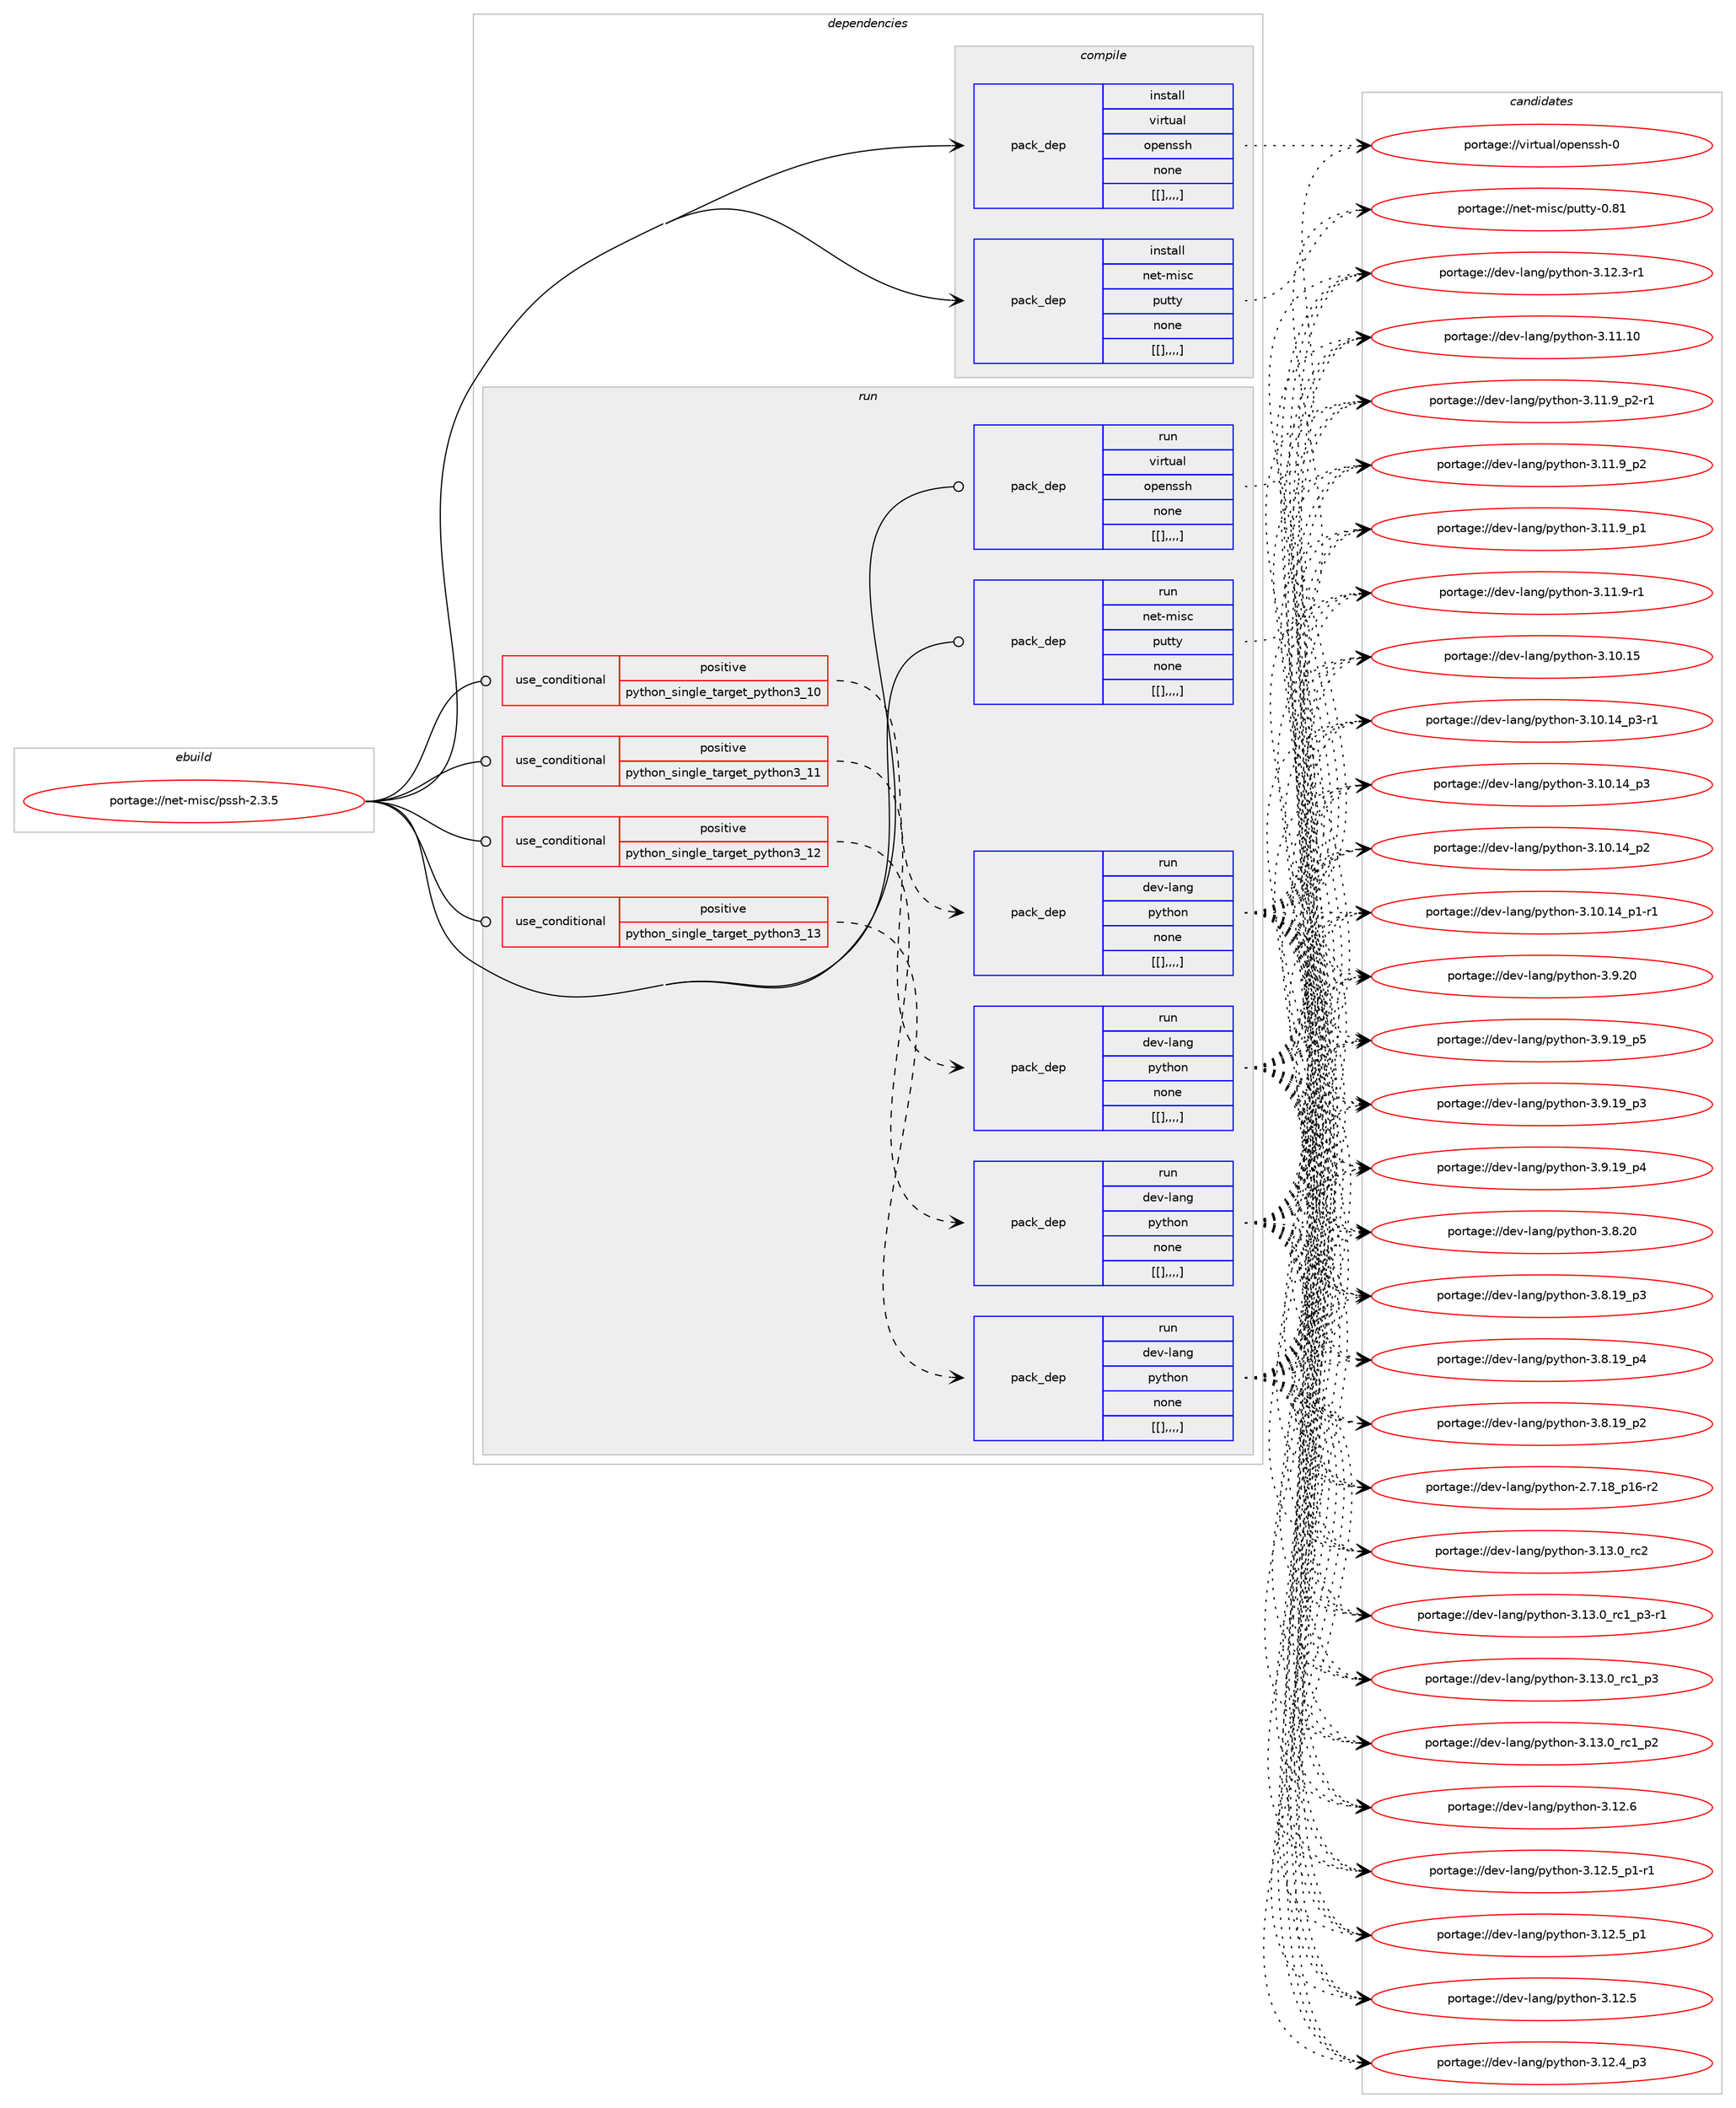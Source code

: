 digraph prolog {

# *************
# Graph options
# *************

newrank=true;
concentrate=true;
compound=true;
graph [rankdir=LR,fontname=Helvetica,fontsize=10,ranksep=1.5];#, ranksep=2.5, nodesep=0.2];
edge  [arrowhead=vee];
node  [fontname=Helvetica,fontsize=10];

# **********
# The ebuild
# **********

subgraph cluster_leftcol {
color=gray;
label=<<i>ebuild</i>>;
id [label="portage://net-misc/pssh-2.3.5", color=red, width=4, href="../net-misc/pssh-2.3.5.svg"];
}

# ****************
# The dependencies
# ****************

subgraph cluster_midcol {
color=gray;
label=<<i>dependencies</i>>;
subgraph cluster_compile {
fillcolor="#eeeeee";
style=filled;
label=<<i>compile</i>>;
subgraph pack285724 {
dependency391171 [label=<<TABLE BORDER="0" CELLBORDER="1" CELLSPACING="0" CELLPADDING="4" WIDTH="220"><TR><TD ROWSPAN="6" CELLPADDING="30">pack_dep</TD></TR><TR><TD WIDTH="110">install</TD></TR><TR><TD>virtual</TD></TR><TR><TD>openssh</TD></TR><TR><TD>none</TD></TR><TR><TD>[[],,,,]</TD></TR></TABLE>>, shape=none, color=blue];
}
id:e -> dependency391171:w [weight=20,style="solid",arrowhead="vee"];
subgraph pack285725 {
dependency391172 [label=<<TABLE BORDER="0" CELLBORDER="1" CELLSPACING="0" CELLPADDING="4" WIDTH="220"><TR><TD ROWSPAN="6" CELLPADDING="30">pack_dep</TD></TR><TR><TD WIDTH="110">install</TD></TR><TR><TD>net-misc</TD></TR><TR><TD>putty</TD></TR><TR><TD>none</TD></TR><TR><TD>[[],,,,]</TD></TR></TABLE>>, shape=none, color=blue];
}
id:e -> dependency391172:w [weight=20,style="solid",arrowhead="vee"];
}
subgraph cluster_compileandrun {
fillcolor="#eeeeee";
style=filled;
label=<<i>compile and run</i>>;
}
subgraph cluster_run {
fillcolor="#eeeeee";
style=filled;
label=<<i>run</i>>;
subgraph cond102598 {
dependency391173 [label=<<TABLE BORDER="0" CELLBORDER="1" CELLSPACING="0" CELLPADDING="4"><TR><TD ROWSPAN="3" CELLPADDING="10">use_conditional</TD></TR><TR><TD>positive</TD></TR><TR><TD>python_single_target_python3_10</TD></TR></TABLE>>, shape=none, color=red];
subgraph pack285726 {
dependency391174 [label=<<TABLE BORDER="0" CELLBORDER="1" CELLSPACING="0" CELLPADDING="4" WIDTH="220"><TR><TD ROWSPAN="6" CELLPADDING="30">pack_dep</TD></TR><TR><TD WIDTH="110">run</TD></TR><TR><TD>dev-lang</TD></TR><TR><TD>python</TD></TR><TR><TD>none</TD></TR><TR><TD>[[],,,,]</TD></TR></TABLE>>, shape=none, color=blue];
}
dependency391173:e -> dependency391174:w [weight=20,style="dashed",arrowhead="vee"];
}
id:e -> dependency391173:w [weight=20,style="solid",arrowhead="odot"];
subgraph cond102599 {
dependency391175 [label=<<TABLE BORDER="0" CELLBORDER="1" CELLSPACING="0" CELLPADDING="4"><TR><TD ROWSPAN="3" CELLPADDING="10">use_conditional</TD></TR><TR><TD>positive</TD></TR><TR><TD>python_single_target_python3_11</TD></TR></TABLE>>, shape=none, color=red];
subgraph pack285727 {
dependency391176 [label=<<TABLE BORDER="0" CELLBORDER="1" CELLSPACING="0" CELLPADDING="4" WIDTH="220"><TR><TD ROWSPAN="6" CELLPADDING="30">pack_dep</TD></TR><TR><TD WIDTH="110">run</TD></TR><TR><TD>dev-lang</TD></TR><TR><TD>python</TD></TR><TR><TD>none</TD></TR><TR><TD>[[],,,,]</TD></TR></TABLE>>, shape=none, color=blue];
}
dependency391175:e -> dependency391176:w [weight=20,style="dashed",arrowhead="vee"];
}
id:e -> dependency391175:w [weight=20,style="solid",arrowhead="odot"];
subgraph cond102600 {
dependency391177 [label=<<TABLE BORDER="0" CELLBORDER="1" CELLSPACING="0" CELLPADDING="4"><TR><TD ROWSPAN="3" CELLPADDING="10">use_conditional</TD></TR><TR><TD>positive</TD></TR><TR><TD>python_single_target_python3_12</TD></TR></TABLE>>, shape=none, color=red];
subgraph pack285728 {
dependency391178 [label=<<TABLE BORDER="0" CELLBORDER="1" CELLSPACING="0" CELLPADDING="4" WIDTH="220"><TR><TD ROWSPAN="6" CELLPADDING="30">pack_dep</TD></TR><TR><TD WIDTH="110">run</TD></TR><TR><TD>dev-lang</TD></TR><TR><TD>python</TD></TR><TR><TD>none</TD></TR><TR><TD>[[],,,,]</TD></TR></TABLE>>, shape=none, color=blue];
}
dependency391177:e -> dependency391178:w [weight=20,style="dashed",arrowhead="vee"];
}
id:e -> dependency391177:w [weight=20,style="solid",arrowhead="odot"];
subgraph cond102601 {
dependency391179 [label=<<TABLE BORDER="0" CELLBORDER="1" CELLSPACING="0" CELLPADDING="4"><TR><TD ROWSPAN="3" CELLPADDING="10">use_conditional</TD></TR><TR><TD>positive</TD></TR><TR><TD>python_single_target_python3_13</TD></TR></TABLE>>, shape=none, color=red];
subgraph pack285729 {
dependency391180 [label=<<TABLE BORDER="0" CELLBORDER="1" CELLSPACING="0" CELLPADDING="4" WIDTH="220"><TR><TD ROWSPAN="6" CELLPADDING="30">pack_dep</TD></TR><TR><TD WIDTH="110">run</TD></TR><TR><TD>dev-lang</TD></TR><TR><TD>python</TD></TR><TR><TD>none</TD></TR><TR><TD>[[],,,,]</TD></TR></TABLE>>, shape=none, color=blue];
}
dependency391179:e -> dependency391180:w [weight=20,style="dashed",arrowhead="vee"];
}
id:e -> dependency391179:w [weight=20,style="solid",arrowhead="odot"];
subgraph pack285730 {
dependency391181 [label=<<TABLE BORDER="0" CELLBORDER="1" CELLSPACING="0" CELLPADDING="4" WIDTH="220"><TR><TD ROWSPAN="6" CELLPADDING="30">pack_dep</TD></TR><TR><TD WIDTH="110">run</TD></TR><TR><TD>virtual</TD></TR><TR><TD>openssh</TD></TR><TR><TD>none</TD></TR><TR><TD>[[],,,,]</TD></TR></TABLE>>, shape=none, color=blue];
}
id:e -> dependency391181:w [weight=20,style="solid",arrowhead="odot"];
subgraph pack285731 {
dependency391182 [label=<<TABLE BORDER="0" CELLBORDER="1" CELLSPACING="0" CELLPADDING="4" WIDTH="220"><TR><TD ROWSPAN="6" CELLPADDING="30">pack_dep</TD></TR><TR><TD WIDTH="110">run</TD></TR><TR><TD>net-misc</TD></TR><TR><TD>putty</TD></TR><TR><TD>none</TD></TR><TR><TD>[[],,,,]</TD></TR></TABLE>>, shape=none, color=blue];
}
id:e -> dependency391182:w [weight=20,style="solid",arrowhead="odot"];
}
}

# **************
# The candidates
# **************

subgraph cluster_choices {
rank=same;
color=gray;
label=<<i>candidates</i>>;

subgraph choice285724 {
color=black;
nodesep=1;
choice11810511411611797108471111121011101151151044548 [label="portage://virtual/openssh-0", color=red, width=4,href="../virtual/openssh-0.svg"];
dependency391171:e -> choice11810511411611797108471111121011101151151044548:w [style=dotted,weight="100"];
}
subgraph choice285725 {
color=black;
nodesep=1;
choice1101011164510910511599471121171161161214548465649 [label="portage://net-misc/putty-0.81", color=red, width=4,href="../net-misc/putty-0.81.svg"];
dependency391172:e -> choice1101011164510910511599471121171161161214548465649:w [style=dotted,weight="100"];
}
subgraph choice285726 {
color=black;
nodesep=1;
choice10010111845108971101034711212111610411111045514649514648951149950 [label="portage://dev-lang/python-3.13.0_rc2", color=red, width=4,href="../dev-lang/python-3.13.0_rc2.svg"];
choice1001011184510897110103471121211161041111104551464951464895114994995112514511449 [label="portage://dev-lang/python-3.13.0_rc1_p3-r1", color=red, width=4,href="../dev-lang/python-3.13.0_rc1_p3-r1.svg"];
choice100101118451089711010347112121116104111110455146495146489511499499511251 [label="portage://dev-lang/python-3.13.0_rc1_p3", color=red, width=4,href="../dev-lang/python-3.13.0_rc1_p3.svg"];
choice100101118451089711010347112121116104111110455146495146489511499499511250 [label="portage://dev-lang/python-3.13.0_rc1_p2", color=red, width=4,href="../dev-lang/python-3.13.0_rc1_p2.svg"];
choice10010111845108971101034711212111610411111045514649504654 [label="portage://dev-lang/python-3.12.6", color=red, width=4,href="../dev-lang/python-3.12.6.svg"];
choice1001011184510897110103471121211161041111104551464950465395112494511449 [label="portage://dev-lang/python-3.12.5_p1-r1", color=red, width=4,href="../dev-lang/python-3.12.5_p1-r1.svg"];
choice100101118451089711010347112121116104111110455146495046539511249 [label="portage://dev-lang/python-3.12.5_p1", color=red, width=4,href="../dev-lang/python-3.12.5_p1.svg"];
choice10010111845108971101034711212111610411111045514649504653 [label="portage://dev-lang/python-3.12.5", color=red, width=4,href="../dev-lang/python-3.12.5.svg"];
choice100101118451089711010347112121116104111110455146495046529511251 [label="portage://dev-lang/python-3.12.4_p3", color=red, width=4,href="../dev-lang/python-3.12.4_p3.svg"];
choice100101118451089711010347112121116104111110455146495046514511449 [label="portage://dev-lang/python-3.12.3-r1", color=red, width=4,href="../dev-lang/python-3.12.3-r1.svg"];
choice1001011184510897110103471121211161041111104551464949464948 [label="portage://dev-lang/python-3.11.10", color=red, width=4,href="../dev-lang/python-3.11.10.svg"];
choice1001011184510897110103471121211161041111104551464949465795112504511449 [label="portage://dev-lang/python-3.11.9_p2-r1", color=red, width=4,href="../dev-lang/python-3.11.9_p2-r1.svg"];
choice100101118451089711010347112121116104111110455146494946579511250 [label="portage://dev-lang/python-3.11.9_p2", color=red, width=4,href="../dev-lang/python-3.11.9_p2.svg"];
choice100101118451089711010347112121116104111110455146494946579511249 [label="portage://dev-lang/python-3.11.9_p1", color=red, width=4,href="../dev-lang/python-3.11.9_p1.svg"];
choice100101118451089711010347112121116104111110455146494946574511449 [label="portage://dev-lang/python-3.11.9-r1", color=red, width=4,href="../dev-lang/python-3.11.9-r1.svg"];
choice1001011184510897110103471121211161041111104551464948464953 [label="portage://dev-lang/python-3.10.15", color=red, width=4,href="../dev-lang/python-3.10.15.svg"];
choice100101118451089711010347112121116104111110455146494846495295112514511449 [label="portage://dev-lang/python-3.10.14_p3-r1", color=red, width=4,href="../dev-lang/python-3.10.14_p3-r1.svg"];
choice10010111845108971101034711212111610411111045514649484649529511251 [label="portage://dev-lang/python-3.10.14_p3", color=red, width=4,href="../dev-lang/python-3.10.14_p3.svg"];
choice10010111845108971101034711212111610411111045514649484649529511250 [label="portage://dev-lang/python-3.10.14_p2", color=red, width=4,href="../dev-lang/python-3.10.14_p2.svg"];
choice100101118451089711010347112121116104111110455146494846495295112494511449 [label="portage://dev-lang/python-3.10.14_p1-r1", color=red, width=4,href="../dev-lang/python-3.10.14_p1-r1.svg"];
choice10010111845108971101034711212111610411111045514657465048 [label="portage://dev-lang/python-3.9.20", color=red, width=4,href="../dev-lang/python-3.9.20.svg"];
choice100101118451089711010347112121116104111110455146574649579511253 [label="portage://dev-lang/python-3.9.19_p5", color=red, width=4,href="../dev-lang/python-3.9.19_p5.svg"];
choice100101118451089711010347112121116104111110455146574649579511252 [label="portage://dev-lang/python-3.9.19_p4", color=red, width=4,href="../dev-lang/python-3.9.19_p4.svg"];
choice100101118451089711010347112121116104111110455146574649579511251 [label="portage://dev-lang/python-3.9.19_p3", color=red, width=4,href="../dev-lang/python-3.9.19_p3.svg"];
choice10010111845108971101034711212111610411111045514656465048 [label="portage://dev-lang/python-3.8.20", color=red, width=4,href="../dev-lang/python-3.8.20.svg"];
choice100101118451089711010347112121116104111110455146564649579511252 [label="portage://dev-lang/python-3.8.19_p4", color=red, width=4,href="../dev-lang/python-3.8.19_p4.svg"];
choice100101118451089711010347112121116104111110455146564649579511251 [label="portage://dev-lang/python-3.8.19_p3", color=red, width=4,href="../dev-lang/python-3.8.19_p3.svg"];
choice100101118451089711010347112121116104111110455146564649579511250 [label="portage://dev-lang/python-3.8.19_p2", color=red, width=4,href="../dev-lang/python-3.8.19_p2.svg"];
choice100101118451089711010347112121116104111110455046554649569511249544511450 [label="portage://dev-lang/python-2.7.18_p16-r2", color=red, width=4,href="../dev-lang/python-2.7.18_p16-r2.svg"];
dependency391174:e -> choice10010111845108971101034711212111610411111045514649514648951149950:w [style=dotted,weight="100"];
dependency391174:e -> choice1001011184510897110103471121211161041111104551464951464895114994995112514511449:w [style=dotted,weight="100"];
dependency391174:e -> choice100101118451089711010347112121116104111110455146495146489511499499511251:w [style=dotted,weight="100"];
dependency391174:e -> choice100101118451089711010347112121116104111110455146495146489511499499511250:w [style=dotted,weight="100"];
dependency391174:e -> choice10010111845108971101034711212111610411111045514649504654:w [style=dotted,weight="100"];
dependency391174:e -> choice1001011184510897110103471121211161041111104551464950465395112494511449:w [style=dotted,weight="100"];
dependency391174:e -> choice100101118451089711010347112121116104111110455146495046539511249:w [style=dotted,weight="100"];
dependency391174:e -> choice10010111845108971101034711212111610411111045514649504653:w [style=dotted,weight="100"];
dependency391174:e -> choice100101118451089711010347112121116104111110455146495046529511251:w [style=dotted,weight="100"];
dependency391174:e -> choice100101118451089711010347112121116104111110455146495046514511449:w [style=dotted,weight="100"];
dependency391174:e -> choice1001011184510897110103471121211161041111104551464949464948:w [style=dotted,weight="100"];
dependency391174:e -> choice1001011184510897110103471121211161041111104551464949465795112504511449:w [style=dotted,weight="100"];
dependency391174:e -> choice100101118451089711010347112121116104111110455146494946579511250:w [style=dotted,weight="100"];
dependency391174:e -> choice100101118451089711010347112121116104111110455146494946579511249:w [style=dotted,weight="100"];
dependency391174:e -> choice100101118451089711010347112121116104111110455146494946574511449:w [style=dotted,weight="100"];
dependency391174:e -> choice1001011184510897110103471121211161041111104551464948464953:w [style=dotted,weight="100"];
dependency391174:e -> choice100101118451089711010347112121116104111110455146494846495295112514511449:w [style=dotted,weight="100"];
dependency391174:e -> choice10010111845108971101034711212111610411111045514649484649529511251:w [style=dotted,weight="100"];
dependency391174:e -> choice10010111845108971101034711212111610411111045514649484649529511250:w [style=dotted,weight="100"];
dependency391174:e -> choice100101118451089711010347112121116104111110455146494846495295112494511449:w [style=dotted,weight="100"];
dependency391174:e -> choice10010111845108971101034711212111610411111045514657465048:w [style=dotted,weight="100"];
dependency391174:e -> choice100101118451089711010347112121116104111110455146574649579511253:w [style=dotted,weight="100"];
dependency391174:e -> choice100101118451089711010347112121116104111110455146574649579511252:w [style=dotted,weight="100"];
dependency391174:e -> choice100101118451089711010347112121116104111110455146574649579511251:w [style=dotted,weight="100"];
dependency391174:e -> choice10010111845108971101034711212111610411111045514656465048:w [style=dotted,weight="100"];
dependency391174:e -> choice100101118451089711010347112121116104111110455146564649579511252:w [style=dotted,weight="100"];
dependency391174:e -> choice100101118451089711010347112121116104111110455146564649579511251:w [style=dotted,weight="100"];
dependency391174:e -> choice100101118451089711010347112121116104111110455146564649579511250:w [style=dotted,weight="100"];
dependency391174:e -> choice100101118451089711010347112121116104111110455046554649569511249544511450:w [style=dotted,weight="100"];
}
subgraph choice285727 {
color=black;
nodesep=1;
choice10010111845108971101034711212111610411111045514649514648951149950 [label="portage://dev-lang/python-3.13.0_rc2", color=red, width=4,href="../dev-lang/python-3.13.0_rc2.svg"];
choice1001011184510897110103471121211161041111104551464951464895114994995112514511449 [label="portage://dev-lang/python-3.13.0_rc1_p3-r1", color=red, width=4,href="../dev-lang/python-3.13.0_rc1_p3-r1.svg"];
choice100101118451089711010347112121116104111110455146495146489511499499511251 [label="portage://dev-lang/python-3.13.0_rc1_p3", color=red, width=4,href="../dev-lang/python-3.13.0_rc1_p3.svg"];
choice100101118451089711010347112121116104111110455146495146489511499499511250 [label="portage://dev-lang/python-3.13.0_rc1_p2", color=red, width=4,href="../dev-lang/python-3.13.0_rc1_p2.svg"];
choice10010111845108971101034711212111610411111045514649504654 [label="portage://dev-lang/python-3.12.6", color=red, width=4,href="../dev-lang/python-3.12.6.svg"];
choice1001011184510897110103471121211161041111104551464950465395112494511449 [label="portage://dev-lang/python-3.12.5_p1-r1", color=red, width=4,href="../dev-lang/python-3.12.5_p1-r1.svg"];
choice100101118451089711010347112121116104111110455146495046539511249 [label="portage://dev-lang/python-3.12.5_p1", color=red, width=4,href="../dev-lang/python-3.12.5_p1.svg"];
choice10010111845108971101034711212111610411111045514649504653 [label="portage://dev-lang/python-3.12.5", color=red, width=4,href="../dev-lang/python-3.12.5.svg"];
choice100101118451089711010347112121116104111110455146495046529511251 [label="portage://dev-lang/python-3.12.4_p3", color=red, width=4,href="../dev-lang/python-3.12.4_p3.svg"];
choice100101118451089711010347112121116104111110455146495046514511449 [label="portage://dev-lang/python-3.12.3-r1", color=red, width=4,href="../dev-lang/python-3.12.3-r1.svg"];
choice1001011184510897110103471121211161041111104551464949464948 [label="portage://dev-lang/python-3.11.10", color=red, width=4,href="../dev-lang/python-3.11.10.svg"];
choice1001011184510897110103471121211161041111104551464949465795112504511449 [label="portage://dev-lang/python-3.11.9_p2-r1", color=red, width=4,href="../dev-lang/python-3.11.9_p2-r1.svg"];
choice100101118451089711010347112121116104111110455146494946579511250 [label="portage://dev-lang/python-3.11.9_p2", color=red, width=4,href="../dev-lang/python-3.11.9_p2.svg"];
choice100101118451089711010347112121116104111110455146494946579511249 [label="portage://dev-lang/python-3.11.9_p1", color=red, width=4,href="../dev-lang/python-3.11.9_p1.svg"];
choice100101118451089711010347112121116104111110455146494946574511449 [label="portage://dev-lang/python-3.11.9-r1", color=red, width=4,href="../dev-lang/python-3.11.9-r1.svg"];
choice1001011184510897110103471121211161041111104551464948464953 [label="portage://dev-lang/python-3.10.15", color=red, width=4,href="../dev-lang/python-3.10.15.svg"];
choice100101118451089711010347112121116104111110455146494846495295112514511449 [label="portage://dev-lang/python-3.10.14_p3-r1", color=red, width=4,href="../dev-lang/python-3.10.14_p3-r1.svg"];
choice10010111845108971101034711212111610411111045514649484649529511251 [label="portage://dev-lang/python-3.10.14_p3", color=red, width=4,href="../dev-lang/python-3.10.14_p3.svg"];
choice10010111845108971101034711212111610411111045514649484649529511250 [label="portage://dev-lang/python-3.10.14_p2", color=red, width=4,href="../dev-lang/python-3.10.14_p2.svg"];
choice100101118451089711010347112121116104111110455146494846495295112494511449 [label="portage://dev-lang/python-3.10.14_p1-r1", color=red, width=4,href="../dev-lang/python-3.10.14_p1-r1.svg"];
choice10010111845108971101034711212111610411111045514657465048 [label="portage://dev-lang/python-3.9.20", color=red, width=4,href="../dev-lang/python-3.9.20.svg"];
choice100101118451089711010347112121116104111110455146574649579511253 [label="portage://dev-lang/python-3.9.19_p5", color=red, width=4,href="../dev-lang/python-3.9.19_p5.svg"];
choice100101118451089711010347112121116104111110455146574649579511252 [label="portage://dev-lang/python-3.9.19_p4", color=red, width=4,href="../dev-lang/python-3.9.19_p4.svg"];
choice100101118451089711010347112121116104111110455146574649579511251 [label="portage://dev-lang/python-3.9.19_p3", color=red, width=4,href="../dev-lang/python-3.9.19_p3.svg"];
choice10010111845108971101034711212111610411111045514656465048 [label="portage://dev-lang/python-3.8.20", color=red, width=4,href="../dev-lang/python-3.8.20.svg"];
choice100101118451089711010347112121116104111110455146564649579511252 [label="portage://dev-lang/python-3.8.19_p4", color=red, width=4,href="../dev-lang/python-3.8.19_p4.svg"];
choice100101118451089711010347112121116104111110455146564649579511251 [label="portage://dev-lang/python-3.8.19_p3", color=red, width=4,href="../dev-lang/python-3.8.19_p3.svg"];
choice100101118451089711010347112121116104111110455146564649579511250 [label="portage://dev-lang/python-3.8.19_p2", color=red, width=4,href="../dev-lang/python-3.8.19_p2.svg"];
choice100101118451089711010347112121116104111110455046554649569511249544511450 [label="portage://dev-lang/python-2.7.18_p16-r2", color=red, width=4,href="../dev-lang/python-2.7.18_p16-r2.svg"];
dependency391176:e -> choice10010111845108971101034711212111610411111045514649514648951149950:w [style=dotted,weight="100"];
dependency391176:e -> choice1001011184510897110103471121211161041111104551464951464895114994995112514511449:w [style=dotted,weight="100"];
dependency391176:e -> choice100101118451089711010347112121116104111110455146495146489511499499511251:w [style=dotted,weight="100"];
dependency391176:e -> choice100101118451089711010347112121116104111110455146495146489511499499511250:w [style=dotted,weight="100"];
dependency391176:e -> choice10010111845108971101034711212111610411111045514649504654:w [style=dotted,weight="100"];
dependency391176:e -> choice1001011184510897110103471121211161041111104551464950465395112494511449:w [style=dotted,weight="100"];
dependency391176:e -> choice100101118451089711010347112121116104111110455146495046539511249:w [style=dotted,weight="100"];
dependency391176:e -> choice10010111845108971101034711212111610411111045514649504653:w [style=dotted,weight="100"];
dependency391176:e -> choice100101118451089711010347112121116104111110455146495046529511251:w [style=dotted,weight="100"];
dependency391176:e -> choice100101118451089711010347112121116104111110455146495046514511449:w [style=dotted,weight="100"];
dependency391176:e -> choice1001011184510897110103471121211161041111104551464949464948:w [style=dotted,weight="100"];
dependency391176:e -> choice1001011184510897110103471121211161041111104551464949465795112504511449:w [style=dotted,weight="100"];
dependency391176:e -> choice100101118451089711010347112121116104111110455146494946579511250:w [style=dotted,weight="100"];
dependency391176:e -> choice100101118451089711010347112121116104111110455146494946579511249:w [style=dotted,weight="100"];
dependency391176:e -> choice100101118451089711010347112121116104111110455146494946574511449:w [style=dotted,weight="100"];
dependency391176:e -> choice1001011184510897110103471121211161041111104551464948464953:w [style=dotted,weight="100"];
dependency391176:e -> choice100101118451089711010347112121116104111110455146494846495295112514511449:w [style=dotted,weight="100"];
dependency391176:e -> choice10010111845108971101034711212111610411111045514649484649529511251:w [style=dotted,weight="100"];
dependency391176:e -> choice10010111845108971101034711212111610411111045514649484649529511250:w [style=dotted,weight="100"];
dependency391176:e -> choice100101118451089711010347112121116104111110455146494846495295112494511449:w [style=dotted,weight="100"];
dependency391176:e -> choice10010111845108971101034711212111610411111045514657465048:w [style=dotted,weight="100"];
dependency391176:e -> choice100101118451089711010347112121116104111110455146574649579511253:w [style=dotted,weight="100"];
dependency391176:e -> choice100101118451089711010347112121116104111110455146574649579511252:w [style=dotted,weight="100"];
dependency391176:e -> choice100101118451089711010347112121116104111110455146574649579511251:w [style=dotted,weight="100"];
dependency391176:e -> choice10010111845108971101034711212111610411111045514656465048:w [style=dotted,weight="100"];
dependency391176:e -> choice100101118451089711010347112121116104111110455146564649579511252:w [style=dotted,weight="100"];
dependency391176:e -> choice100101118451089711010347112121116104111110455146564649579511251:w [style=dotted,weight="100"];
dependency391176:e -> choice100101118451089711010347112121116104111110455146564649579511250:w [style=dotted,weight="100"];
dependency391176:e -> choice100101118451089711010347112121116104111110455046554649569511249544511450:w [style=dotted,weight="100"];
}
subgraph choice285728 {
color=black;
nodesep=1;
choice10010111845108971101034711212111610411111045514649514648951149950 [label="portage://dev-lang/python-3.13.0_rc2", color=red, width=4,href="../dev-lang/python-3.13.0_rc2.svg"];
choice1001011184510897110103471121211161041111104551464951464895114994995112514511449 [label="portage://dev-lang/python-3.13.0_rc1_p3-r1", color=red, width=4,href="../dev-lang/python-3.13.0_rc1_p3-r1.svg"];
choice100101118451089711010347112121116104111110455146495146489511499499511251 [label="portage://dev-lang/python-3.13.0_rc1_p3", color=red, width=4,href="../dev-lang/python-3.13.0_rc1_p3.svg"];
choice100101118451089711010347112121116104111110455146495146489511499499511250 [label="portage://dev-lang/python-3.13.0_rc1_p2", color=red, width=4,href="../dev-lang/python-3.13.0_rc1_p2.svg"];
choice10010111845108971101034711212111610411111045514649504654 [label="portage://dev-lang/python-3.12.6", color=red, width=4,href="../dev-lang/python-3.12.6.svg"];
choice1001011184510897110103471121211161041111104551464950465395112494511449 [label="portage://dev-lang/python-3.12.5_p1-r1", color=red, width=4,href="../dev-lang/python-3.12.5_p1-r1.svg"];
choice100101118451089711010347112121116104111110455146495046539511249 [label="portage://dev-lang/python-3.12.5_p1", color=red, width=4,href="../dev-lang/python-3.12.5_p1.svg"];
choice10010111845108971101034711212111610411111045514649504653 [label="portage://dev-lang/python-3.12.5", color=red, width=4,href="../dev-lang/python-3.12.5.svg"];
choice100101118451089711010347112121116104111110455146495046529511251 [label="portage://dev-lang/python-3.12.4_p3", color=red, width=4,href="../dev-lang/python-3.12.4_p3.svg"];
choice100101118451089711010347112121116104111110455146495046514511449 [label="portage://dev-lang/python-3.12.3-r1", color=red, width=4,href="../dev-lang/python-3.12.3-r1.svg"];
choice1001011184510897110103471121211161041111104551464949464948 [label="portage://dev-lang/python-3.11.10", color=red, width=4,href="../dev-lang/python-3.11.10.svg"];
choice1001011184510897110103471121211161041111104551464949465795112504511449 [label="portage://dev-lang/python-3.11.9_p2-r1", color=red, width=4,href="../dev-lang/python-3.11.9_p2-r1.svg"];
choice100101118451089711010347112121116104111110455146494946579511250 [label="portage://dev-lang/python-3.11.9_p2", color=red, width=4,href="../dev-lang/python-3.11.9_p2.svg"];
choice100101118451089711010347112121116104111110455146494946579511249 [label="portage://dev-lang/python-3.11.9_p1", color=red, width=4,href="../dev-lang/python-3.11.9_p1.svg"];
choice100101118451089711010347112121116104111110455146494946574511449 [label="portage://dev-lang/python-3.11.9-r1", color=red, width=4,href="../dev-lang/python-3.11.9-r1.svg"];
choice1001011184510897110103471121211161041111104551464948464953 [label="portage://dev-lang/python-3.10.15", color=red, width=4,href="../dev-lang/python-3.10.15.svg"];
choice100101118451089711010347112121116104111110455146494846495295112514511449 [label="portage://dev-lang/python-3.10.14_p3-r1", color=red, width=4,href="../dev-lang/python-3.10.14_p3-r1.svg"];
choice10010111845108971101034711212111610411111045514649484649529511251 [label="portage://dev-lang/python-3.10.14_p3", color=red, width=4,href="../dev-lang/python-3.10.14_p3.svg"];
choice10010111845108971101034711212111610411111045514649484649529511250 [label="portage://dev-lang/python-3.10.14_p2", color=red, width=4,href="../dev-lang/python-3.10.14_p2.svg"];
choice100101118451089711010347112121116104111110455146494846495295112494511449 [label="portage://dev-lang/python-3.10.14_p1-r1", color=red, width=4,href="../dev-lang/python-3.10.14_p1-r1.svg"];
choice10010111845108971101034711212111610411111045514657465048 [label="portage://dev-lang/python-3.9.20", color=red, width=4,href="../dev-lang/python-3.9.20.svg"];
choice100101118451089711010347112121116104111110455146574649579511253 [label="portage://dev-lang/python-3.9.19_p5", color=red, width=4,href="../dev-lang/python-3.9.19_p5.svg"];
choice100101118451089711010347112121116104111110455146574649579511252 [label="portage://dev-lang/python-3.9.19_p4", color=red, width=4,href="../dev-lang/python-3.9.19_p4.svg"];
choice100101118451089711010347112121116104111110455146574649579511251 [label="portage://dev-lang/python-3.9.19_p3", color=red, width=4,href="../dev-lang/python-3.9.19_p3.svg"];
choice10010111845108971101034711212111610411111045514656465048 [label="portage://dev-lang/python-3.8.20", color=red, width=4,href="../dev-lang/python-3.8.20.svg"];
choice100101118451089711010347112121116104111110455146564649579511252 [label="portage://dev-lang/python-3.8.19_p4", color=red, width=4,href="../dev-lang/python-3.8.19_p4.svg"];
choice100101118451089711010347112121116104111110455146564649579511251 [label="portage://dev-lang/python-3.8.19_p3", color=red, width=4,href="../dev-lang/python-3.8.19_p3.svg"];
choice100101118451089711010347112121116104111110455146564649579511250 [label="portage://dev-lang/python-3.8.19_p2", color=red, width=4,href="../dev-lang/python-3.8.19_p2.svg"];
choice100101118451089711010347112121116104111110455046554649569511249544511450 [label="portage://dev-lang/python-2.7.18_p16-r2", color=red, width=4,href="../dev-lang/python-2.7.18_p16-r2.svg"];
dependency391178:e -> choice10010111845108971101034711212111610411111045514649514648951149950:w [style=dotted,weight="100"];
dependency391178:e -> choice1001011184510897110103471121211161041111104551464951464895114994995112514511449:w [style=dotted,weight="100"];
dependency391178:e -> choice100101118451089711010347112121116104111110455146495146489511499499511251:w [style=dotted,weight="100"];
dependency391178:e -> choice100101118451089711010347112121116104111110455146495146489511499499511250:w [style=dotted,weight="100"];
dependency391178:e -> choice10010111845108971101034711212111610411111045514649504654:w [style=dotted,weight="100"];
dependency391178:e -> choice1001011184510897110103471121211161041111104551464950465395112494511449:w [style=dotted,weight="100"];
dependency391178:e -> choice100101118451089711010347112121116104111110455146495046539511249:w [style=dotted,weight="100"];
dependency391178:e -> choice10010111845108971101034711212111610411111045514649504653:w [style=dotted,weight="100"];
dependency391178:e -> choice100101118451089711010347112121116104111110455146495046529511251:w [style=dotted,weight="100"];
dependency391178:e -> choice100101118451089711010347112121116104111110455146495046514511449:w [style=dotted,weight="100"];
dependency391178:e -> choice1001011184510897110103471121211161041111104551464949464948:w [style=dotted,weight="100"];
dependency391178:e -> choice1001011184510897110103471121211161041111104551464949465795112504511449:w [style=dotted,weight="100"];
dependency391178:e -> choice100101118451089711010347112121116104111110455146494946579511250:w [style=dotted,weight="100"];
dependency391178:e -> choice100101118451089711010347112121116104111110455146494946579511249:w [style=dotted,weight="100"];
dependency391178:e -> choice100101118451089711010347112121116104111110455146494946574511449:w [style=dotted,weight="100"];
dependency391178:e -> choice1001011184510897110103471121211161041111104551464948464953:w [style=dotted,weight="100"];
dependency391178:e -> choice100101118451089711010347112121116104111110455146494846495295112514511449:w [style=dotted,weight="100"];
dependency391178:e -> choice10010111845108971101034711212111610411111045514649484649529511251:w [style=dotted,weight="100"];
dependency391178:e -> choice10010111845108971101034711212111610411111045514649484649529511250:w [style=dotted,weight="100"];
dependency391178:e -> choice100101118451089711010347112121116104111110455146494846495295112494511449:w [style=dotted,weight="100"];
dependency391178:e -> choice10010111845108971101034711212111610411111045514657465048:w [style=dotted,weight="100"];
dependency391178:e -> choice100101118451089711010347112121116104111110455146574649579511253:w [style=dotted,weight="100"];
dependency391178:e -> choice100101118451089711010347112121116104111110455146574649579511252:w [style=dotted,weight="100"];
dependency391178:e -> choice100101118451089711010347112121116104111110455146574649579511251:w [style=dotted,weight="100"];
dependency391178:e -> choice10010111845108971101034711212111610411111045514656465048:w [style=dotted,weight="100"];
dependency391178:e -> choice100101118451089711010347112121116104111110455146564649579511252:w [style=dotted,weight="100"];
dependency391178:e -> choice100101118451089711010347112121116104111110455146564649579511251:w [style=dotted,weight="100"];
dependency391178:e -> choice100101118451089711010347112121116104111110455146564649579511250:w [style=dotted,weight="100"];
dependency391178:e -> choice100101118451089711010347112121116104111110455046554649569511249544511450:w [style=dotted,weight="100"];
}
subgraph choice285729 {
color=black;
nodesep=1;
choice10010111845108971101034711212111610411111045514649514648951149950 [label="portage://dev-lang/python-3.13.0_rc2", color=red, width=4,href="../dev-lang/python-3.13.0_rc2.svg"];
choice1001011184510897110103471121211161041111104551464951464895114994995112514511449 [label="portage://dev-lang/python-3.13.0_rc1_p3-r1", color=red, width=4,href="../dev-lang/python-3.13.0_rc1_p3-r1.svg"];
choice100101118451089711010347112121116104111110455146495146489511499499511251 [label="portage://dev-lang/python-3.13.0_rc1_p3", color=red, width=4,href="../dev-lang/python-3.13.0_rc1_p3.svg"];
choice100101118451089711010347112121116104111110455146495146489511499499511250 [label="portage://dev-lang/python-3.13.0_rc1_p2", color=red, width=4,href="../dev-lang/python-3.13.0_rc1_p2.svg"];
choice10010111845108971101034711212111610411111045514649504654 [label="portage://dev-lang/python-3.12.6", color=red, width=4,href="../dev-lang/python-3.12.6.svg"];
choice1001011184510897110103471121211161041111104551464950465395112494511449 [label="portage://dev-lang/python-3.12.5_p1-r1", color=red, width=4,href="../dev-lang/python-3.12.5_p1-r1.svg"];
choice100101118451089711010347112121116104111110455146495046539511249 [label="portage://dev-lang/python-3.12.5_p1", color=red, width=4,href="../dev-lang/python-3.12.5_p1.svg"];
choice10010111845108971101034711212111610411111045514649504653 [label="portage://dev-lang/python-3.12.5", color=red, width=4,href="../dev-lang/python-3.12.5.svg"];
choice100101118451089711010347112121116104111110455146495046529511251 [label="portage://dev-lang/python-3.12.4_p3", color=red, width=4,href="../dev-lang/python-3.12.4_p3.svg"];
choice100101118451089711010347112121116104111110455146495046514511449 [label="portage://dev-lang/python-3.12.3-r1", color=red, width=4,href="../dev-lang/python-3.12.3-r1.svg"];
choice1001011184510897110103471121211161041111104551464949464948 [label="portage://dev-lang/python-3.11.10", color=red, width=4,href="../dev-lang/python-3.11.10.svg"];
choice1001011184510897110103471121211161041111104551464949465795112504511449 [label="portage://dev-lang/python-3.11.9_p2-r1", color=red, width=4,href="../dev-lang/python-3.11.9_p2-r1.svg"];
choice100101118451089711010347112121116104111110455146494946579511250 [label="portage://dev-lang/python-3.11.9_p2", color=red, width=4,href="../dev-lang/python-3.11.9_p2.svg"];
choice100101118451089711010347112121116104111110455146494946579511249 [label="portage://dev-lang/python-3.11.9_p1", color=red, width=4,href="../dev-lang/python-3.11.9_p1.svg"];
choice100101118451089711010347112121116104111110455146494946574511449 [label="portage://dev-lang/python-3.11.9-r1", color=red, width=4,href="../dev-lang/python-3.11.9-r1.svg"];
choice1001011184510897110103471121211161041111104551464948464953 [label="portage://dev-lang/python-3.10.15", color=red, width=4,href="../dev-lang/python-3.10.15.svg"];
choice100101118451089711010347112121116104111110455146494846495295112514511449 [label="portage://dev-lang/python-3.10.14_p3-r1", color=red, width=4,href="../dev-lang/python-3.10.14_p3-r1.svg"];
choice10010111845108971101034711212111610411111045514649484649529511251 [label="portage://dev-lang/python-3.10.14_p3", color=red, width=4,href="../dev-lang/python-3.10.14_p3.svg"];
choice10010111845108971101034711212111610411111045514649484649529511250 [label="portage://dev-lang/python-3.10.14_p2", color=red, width=4,href="../dev-lang/python-3.10.14_p2.svg"];
choice100101118451089711010347112121116104111110455146494846495295112494511449 [label="portage://dev-lang/python-3.10.14_p1-r1", color=red, width=4,href="../dev-lang/python-3.10.14_p1-r1.svg"];
choice10010111845108971101034711212111610411111045514657465048 [label="portage://dev-lang/python-3.9.20", color=red, width=4,href="../dev-lang/python-3.9.20.svg"];
choice100101118451089711010347112121116104111110455146574649579511253 [label="portage://dev-lang/python-3.9.19_p5", color=red, width=4,href="../dev-lang/python-3.9.19_p5.svg"];
choice100101118451089711010347112121116104111110455146574649579511252 [label="portage://dev-lang/python-3.9.19_p4", color=red, width=4,href="../dev-lang/python-3.9.19_p4.svg"];
choice100101118451089711010347112121116104111110455146574649579511251 [label="portage://dev-lang/python-3.9.19_p3", color=red, width=4,href="../dev-lang/python-3.9.19_p3.svg"];
choice10010111845108971101034711212111610411111045514656465048 [label="portage://dev-lang/python-3.8.20", color=red, width=4,href="../dev-lang/python-3.8.20.svg"];
choice100101118451089711010347112121116104111110455146564649579511252 [label="portage://dev-lang/python-3.8.19_p4", color=red, width=4,href="../dev-lang/python-3.8.19_p4.svg"];
choice100101118451089711010347112121116104111110455146564649579511251 [label="portage://dev-lang/python-3.8.19_p3", color=red, width=4,href="../dev-lang/python-3.8.19_p3.svg"];
choice100101118451089711010347112121116104111110455146564649579511250 [label="portage://dev-lang/python-3.8.19_p2", color=red, width=4,href="../dev-lang/python-3.8.19_p2.svg"];
choice100101118451089711010347112121116104111110455046554649569511249544511450 [label="portage://dev-lang/python-2.7.18_p16-r2", color=red, width=4,href="../dev-lang/python-2.7.18_p16-r2.svg"];
dependency391180:e -> choice10010111845108971101034711212111610411111045514649514648951149950:w [style=dotted,weight="100"];
dependency391180:e -> choice1001011184510897110103471121211161041111104551464951464895114994995112514511449:w [style=dotted,weight="100"];
dependency391180:e -> choice100101118451089711010347112121116104111110455146495146489511499499511251:w [style=dotted,weight="100"];
dependency391180:e -> choice100101118451089711010347112121116104111110455146495146489511499499511250:w [style=dotted,weight="100"];
dependency391180:e -> choice10010111845108971101034711212111610411111045514649504654:w [style=dotted,weight="100"];
dependency391180:e -> choice1001011184510897110103471121211161041111104551464950465395112494511449:w [style=dotted,weight="100"];
dependency391180:e -> choice100101118451089711010347112121116104111110455146495046539511249:w [style=dotted,weight="100"];
dependency391180:e -> choice10010111845108971101034711212111610411111045514649504653:w [style=dotted,weight="100"];
dependency391180:e -> choice100101118451089711010347112121116104111110455146495046529511251:w [style=dotted,weight="100"];
dependency391180:e -> choice100101118451089711010347112121116104111110455146495046514511449:w [style=dotted,weight="100"];
dependency391180:e -> choice1001011184510897110103471121211161041111104551464949464948:w [style=dotted,weight="100"];
dependency391180:e -> choice1001011184510897110103471121211161041111104551464949465795112504511449:w [style=dotted,weight="100"];
dependency391180:e -> choice100101118451089711010347112121116104111110455146494946579511250:w [style=dotted,weight="100"];
dependency391180:e -> choice100101118451089711010347112121116104111110455146494946579511249:w [style=dotted,weight="100"];
dependency391180:e -> choice100101118451089711010347112121116104111110455146494946574511449:w [style=dotted,weight="100"];
dependency391180:e -> choice1001011184510897110103471121211161041111104551464948464953:w [style=dotted,weight="100"];
dependency391180:e -> choice100101118451089711010347112121116104111110455146494846495295112514511449:w [style=dotted,weight="100"];
dependency391180:e -> choice10010111845108971101034711212111610411111045514649484649529511251:w [style=dotted,weight="100"];
dependency391180:e -> choice10010111845108971101034711212111610411111045514649484649529511250:w [style=dotted,weight="100"];
dependency391180:e -> choice100101118451089711010347112121116104111110455146494846495295112494511449:w [style=dotted,weight="100"];
dependency391180:e -> choice10010111845108971101034711212111610411111045514657465048:w [style=dotted,weight="100"];
dependency391180:e -> choice100101118451089711010347112121116104111110455146574649579511253:w [style=dotted,weight="100"];
dependency391180:e -> choice100101118451089711010347112121116104111110455146574649579511252:w [style=dotted,weight="100"];
dependency391180:e -> choice100101118451089711010347112121116104111110455146574649579511251:w [style=dotted,weight="100"];
dependency391180:e -> choice10010111845108971101034711212111610411111045514656465048:w [style=dotted,weight="100"];
dependency391180:e -> choice100101118451089711010347112121116104111110455146564649579511252:w [style=dotted,weight="100"];
dependency391180:e -> choice100101118451089711010347112121116104111110455146564649579511251:w [style=dotted,weight="100"];
dependency391180:e -> choice100101118451089711010347112121116104111110455146564649579511250:w [style=dotted,weight="100"];
dependency391180:e -> choice100101118451089711010347112121116104111110455046554649569511249544511450:w [style=dotted,weight="100"];
}
subgraph choice285730 {
color=black;
nodesep=1;
choice11810511411611797108471111121011101151151044548 [label="portage://virtual/openssh-0", color=red, width=4,href="../virtual/openssh-0.svg"];
dependency391181:e -> choice11810511411611797108471111121011101151151044548:w [style=dotted,weight="100"];
}
subgraph choice285731 {
color=black;
nodesep=1;
choice1101011164510910511599471121171161161214548465649 [label="portage://net-misc/putty-0.81", color=red, width=4,href="../net-misc/putty-0.81.svg"];
dependency391182:e -> choice1101011164510910511599471121171161161214548465649:w [style=dotted,weight="100"];
}
}

}
